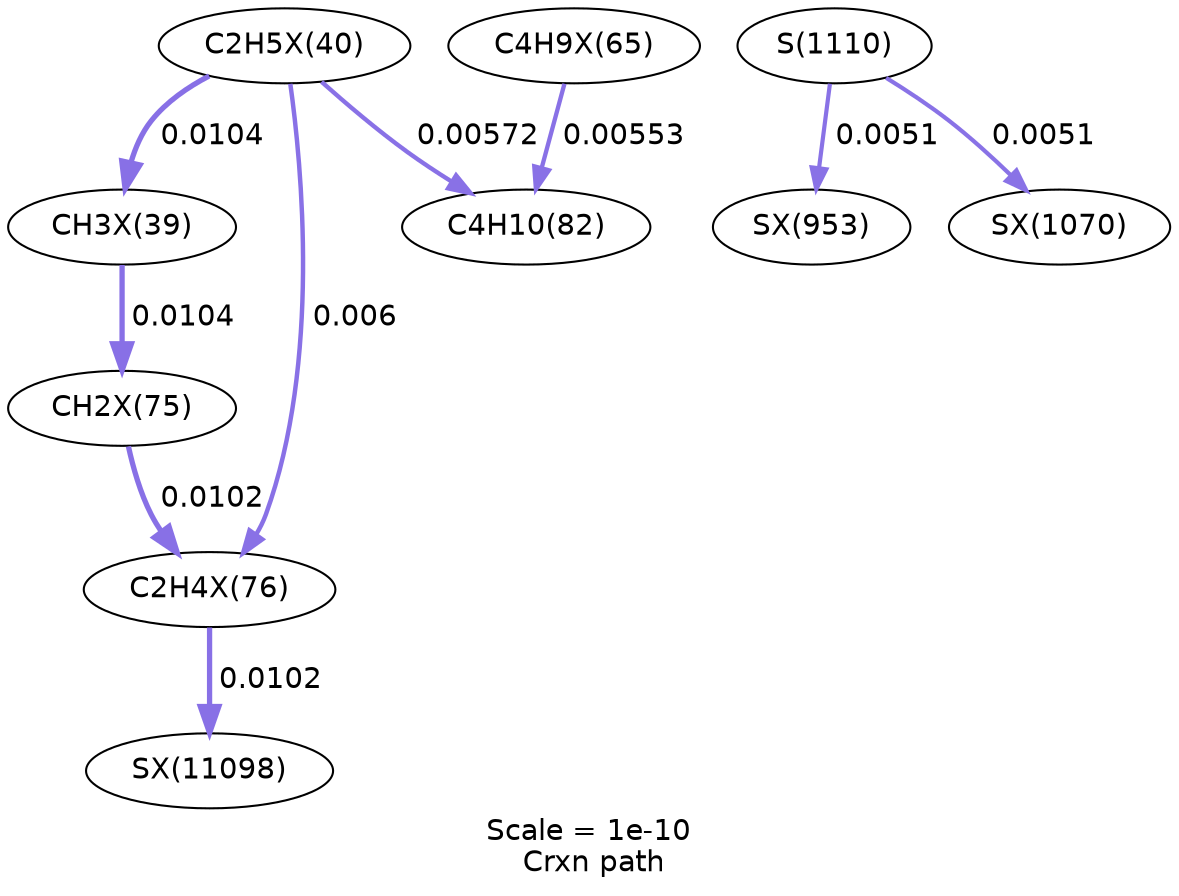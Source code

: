 digraph reaction_paths {
center=1;
s59 -> s9[fontname="Helvetica", style="setlinewidth(2.1)", arrowsize=1.05, color="0.7, 0.506, 0.9"
, label=" 0.00572"];
s59 -> s58[fontname="Helvetica", style="setlinewidth(2.55)", arrowsize=1.28, color="0.7, 0.51, 0.9"
, label=" 0.0104"];
s59 -> s64[fontname="Helvetica", style="setlinewidth(2.14)", arrowsize=1.07, color="0.7, 0.506, 0.9"
, label=" 0.006"];
s61 -> s9[fontname="Helvetica", style="setlinewidth(2.08)", arrowsize=1.04, color="0.7, 0.506, 0.9"
, label=" 0.00553"];
s37 -> s144[fontname="Helvetica", style="setlinewidth(2.01)", arrowsize=1.01, color="0.7, 0.505, 0.9"
, label=" 0.0051"];
s37 -> s148[fontname="Helvetica", style="setlinewidth(2.01)", arrowsize=1.01, color="0.7, 0.505, 0.9"
, label=" 0.0051"];
s58 -> s63[fontname="Helvetica", style="setlinewidth(2.55)", arrowsize=1.28, color="0.7, 0.51, 0.9"
, label=" 0.0104"];
s63 -> s64[fontname="Helvetica", style="setlinewidth(2.54)", arrowsize=1.27, color="0.7, 0.51, 0.9"
, label=" 0.0102"];
s64 -> s262[fontname="Helvetica", style="setlinewidth(2.54)", arrowsize=1.27, color="0.7, 0.51, 0.9"
, label=" 0.0102"];
s9 [ fontname="Helvetica", label="C4H10(82)"];
s37 [ fontname="Helvetica", label="S(1110)"];
s58 [ fontname="Helvetica", label="CH3X(39)"];
s59 [ fontname="Helvetica", label="C2H5X(40)"];
s61 [ fontname="Helvetica", label="C4H9X(65)"];
s63 [ fontname="Helvetica", label="CH2X(75)"];
s64 [ fontname="Helvetica", label="C2H4X(76)"];
s144 [ fontname="Helvetica", label="SX(953)"];
s148 [ fontname="Helvetica", label="SX(1070)"];
s262 [ fontname="Helvetica", label="SX(11098)"];
 label = "Scale = 1e-10\l Crxn path";
 fontname = "Helvetica";
}
